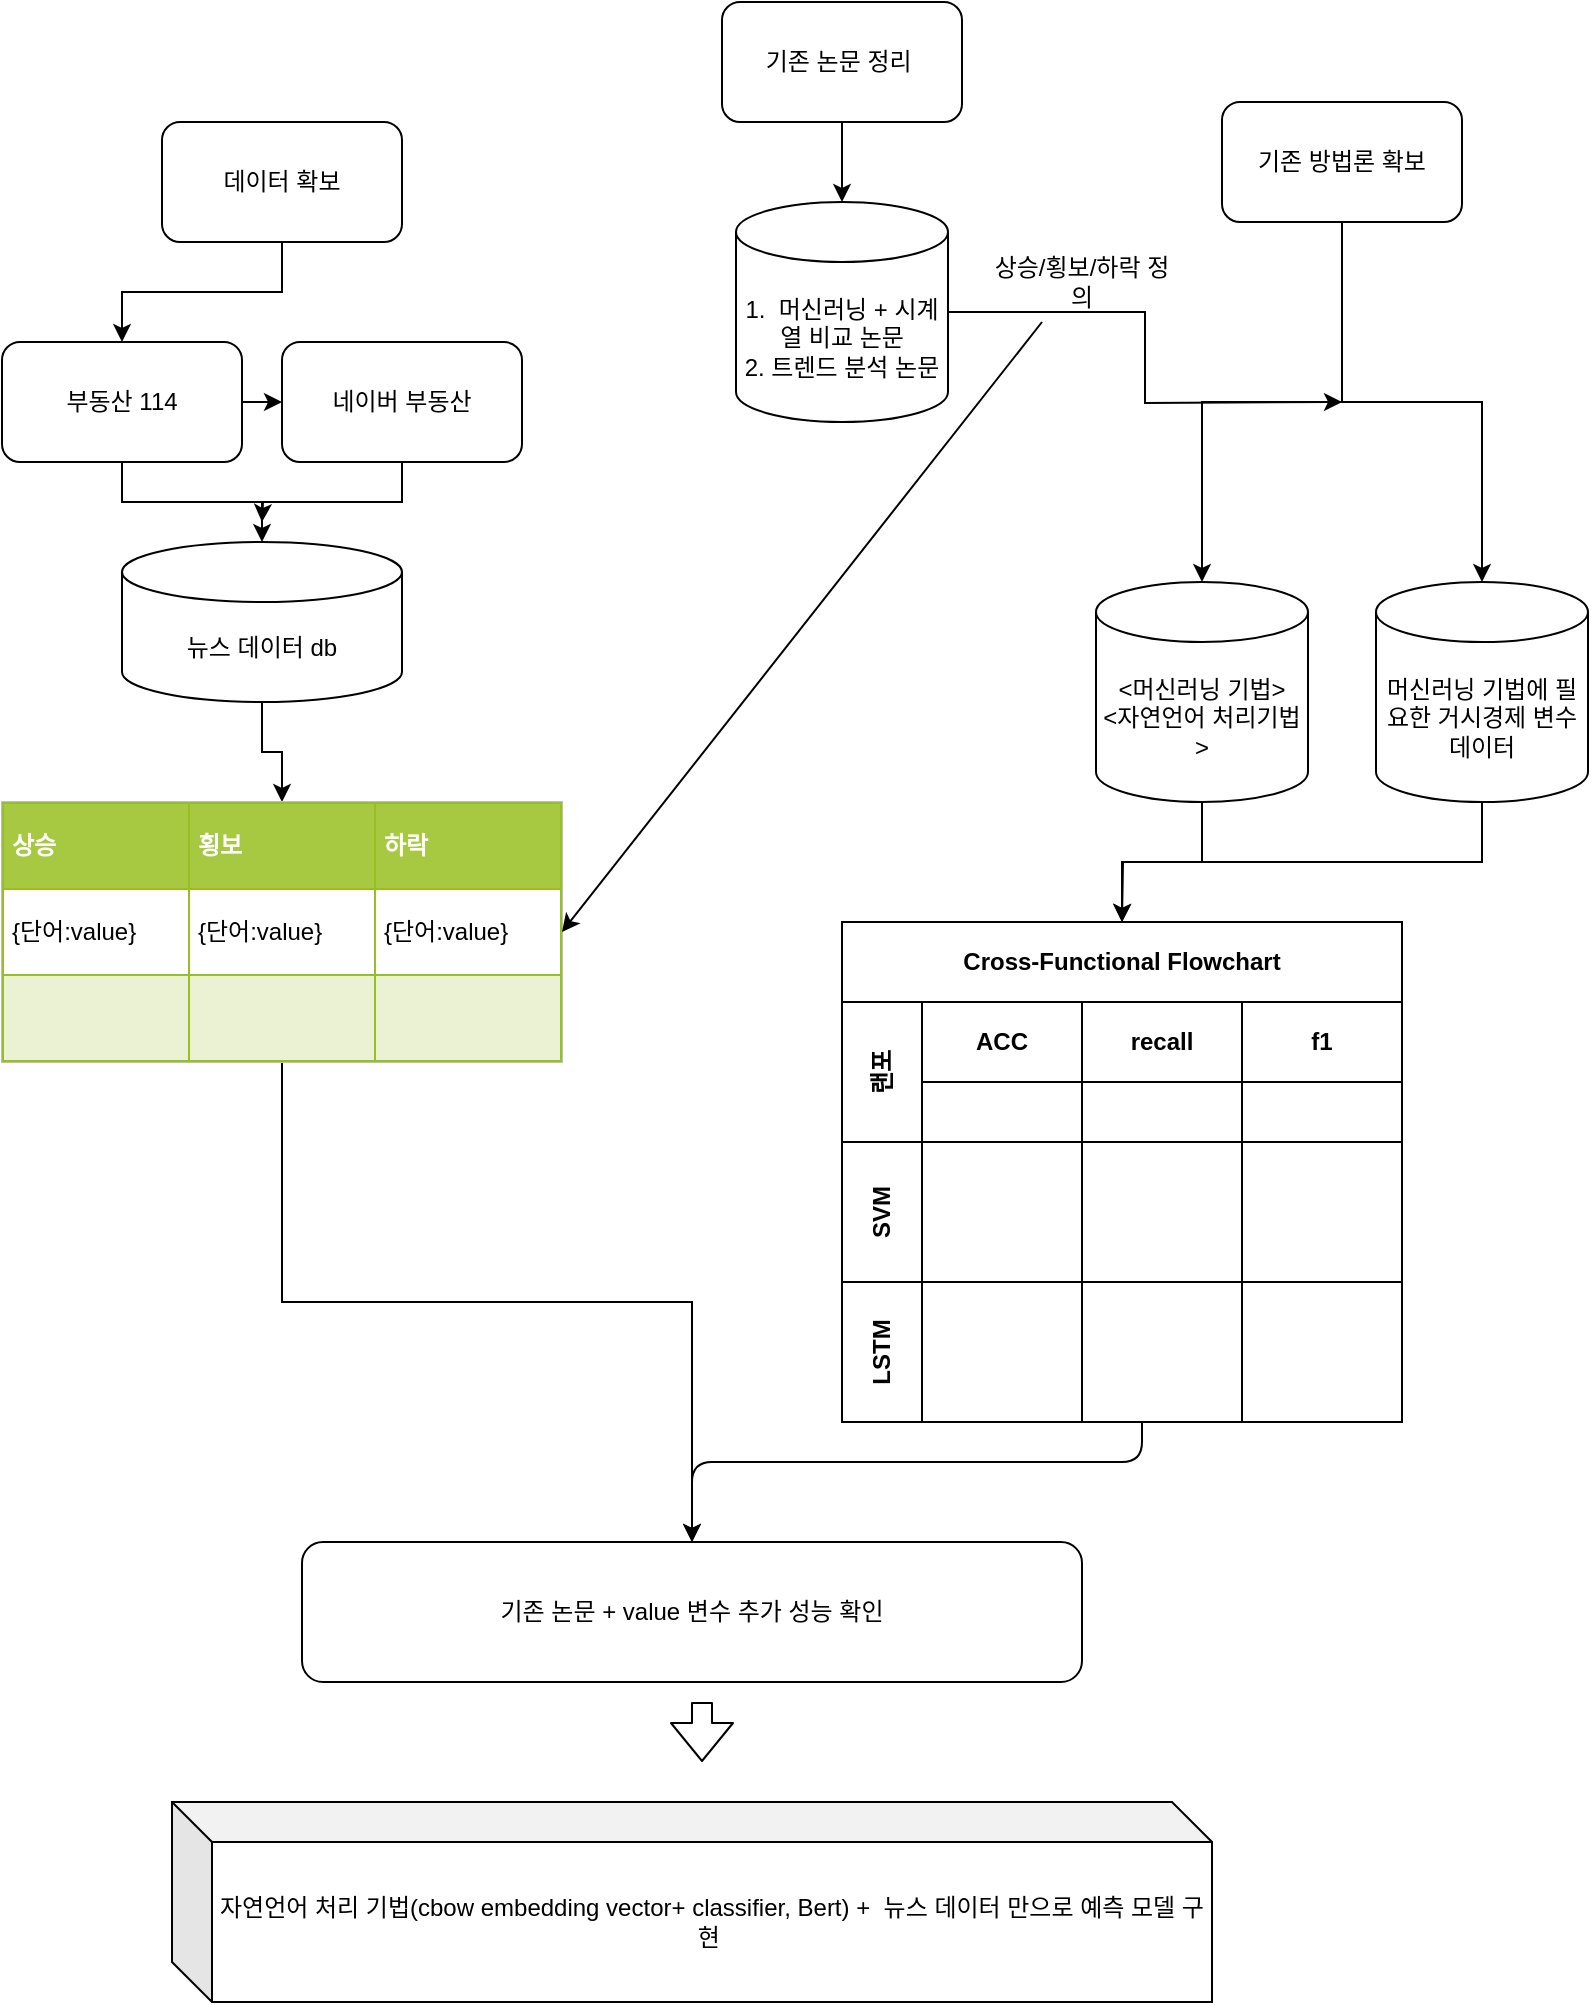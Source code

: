 <mxfile version="14.4.8" type="github"><diagram id="U1bnuGQKikLb_KLcGihO" name="Page-1"><mxGraphModel dx="1426" dy="800" grid="1" gridSize="10" guides="1" tooltips="1" connect="1" arrows="1" fold="1" page="1" pageScale="1" pageWidth="827" pageHeight="1169" math="0" shadow="0"><root><mxCell id="0"/><mxCell id="1" parent="0"/><mxCell id="t71am8RYP-MXdgxq2AsJ-11" style="edgeStyle=orthogonalEdgeStyle;rounded=0;orthogonalLoop=1;jettySize=auto;html=1;exitX=0.5;exitY=1;exitDx=0;exitDy=0;" edge="1" parent="1" source="t71am8RYP-MXdgxq2AsJ-1" target="t71am8RYP-MXdgxq2AsJ-4"><mxGeometry relative="1" as="geometry"/></mxCell><mxCell id="t71am8RYP-MXdgxq2AsJ-1" value="데이터 확보" style="rounded=1;whiteSpace=wrap;html=1;" vertex="1" parent="1"><mxGeometry x="90" y="110" width="120" height="60" as="geometry"/></mxCell><mxCell id="t71am8RYP-MXdgxq2AsJ-13" style="edgeStyle=orthogonalEdgeStyle;rounded=0;orthogonalLoop=1;jettySize=auto;html=1;exitX=0.5;exitY=1;exitDx=0;exitDy=0;entryX=0.5;entryY=0;entryDx=0;entryDy=0;entryPerimeter=0;" edge="1" parent="1" source="t71am8RYP-MXdgxq2AsJ-2" target="t71am8RYP-MXdgxq2AsJ-8"><mxGeometry relative="1" as="geometry"/></mxCell><mxCell id="t71am8RYP-MXdgxq2AsJ-2" value="기존 논문 정리&amp;nbsp;&lt;span style=&quot;color: rgba(0 , 0 , 0 , 0) ; font-family: monospace ; font-size: 0px&quot;&gt;%3CmxGraphModel%3E%3Croot%3E%3CmxCell%20id%3D%220%22%2F%3E%3CmxCell%20id%3D%221%22%20parent%3D%220%22%2F%3E%3CmxCell%20id%3D%222%22%20value%3D%22%22%20style%3D%22rounded%3D1%3BwhiteSpace%3Dwrap%3Bhtml%3D1%3B%22%20vertex%3D%221%22%20parent%3D%221%22%3E%3CmxGeometry%20x%3D%2260%22%20y%3D%22100%22%20width%3D%22120%22%20height%3D%2260%22%20as%3D%22geometry%22%2F%3E%3C%2FmxCell%3E%3C%2Froot%3E%3C%2FmxGraphModel%3E&lt;/span&gt;" style="rounded=1;whiteSpace=wrap;html=1;" vertex="1" parent="1"><mxGeometry x="370" y="50" width="120" height="60" as="geometry"/></mxCell><mxCell id="t71am8RYP-MXdgxq2AsJ-14" style="edgeStyle=orthogonalEdgeStyle;rounded=0;orthogonalLoop=1;jettySize=auto;html=1;exitX=0.5;exitY=1;exitDx=0;exitDy=0;entryX=0.5;entryY=0;entryDx=0;entryDy=0;entryPerimeter=0;" edge="1" parent="1" source="t71am8RYP-MXdgxq2AsJ-3" target="t71am8RYP-MXdgxq2AsJ-9"><mxGeometry relative="1" as="geometry"/></mxCell><mxCell id="t71am8RYP-MXdgxq2AsJ-15" style="edgeStyle=orthogonalEdgeStyle;rounded=0;orthogonalLoop=1;jettySize=auto;html=1;exitX=0.5;exitY=1;exitDx=0;exitDy=0;" edge="1" parent="1" source="t71am8RYP-MXdgxq2AsJ-3" target="t71am8RYP-MXdgxq2AsJ-10"><mxGeometry relative="1" as="geometry"/></mxCell><mxCell id="t71am8RYP-MXdgxq2AsJ-3" value="기존 방법론 확보" style="rounded=1;whiteSpace=wrap;html=1;" vertex="1" parent="1"><mxGeometry x="620" y="100" width="120" height="60" as="geometry"/></mxCell><mxCell id="t71am8RYP-MXdgxq2AsJ-12" style="edgeStyle=orthogonalEdgeStyle;rounded=0;orthogonalLoop=1;jettySize=auto;html=1;exitX=1;exitY=0.5;exitDx=0;exitDy=0;entryX=0;entryY=0.5;entryDx=0;entryDy=0;" edge="1" parent="1" source="t71am8RYP-MXdgxq2AsJ-4" target="t71am8RYP-MXdgxq2AsJ-5"><mxGeometry relative="1" as="geometry"/></mxCell><mxCell id="t71am8RYP-MXdgxq2AsJ-46" style="edgeStyle=orthogonalEdgeStyle;rounded=0;orthogonalLoop=1;jettySize=auto;html=1;exitX=0.5;exitY=1;exitDx=0;exitDy=0;" edge="1" parent="1" source="t71am8RYP-MXdgxq2AsJ-4" target="t71am8RYP-MXdgxq2AsJ-45"><mxGeometry relative="1" as="geometry"/></mxCell><mxCell id="t71am8RYP-MXdgxq2AsJ-4" value="부동산 114&lt;span style=&quot;color: rgba(0 , 0 , 0 , 0) ; font-family: monospace ; font-size: 0px&quot;&gt;%3CmxGraphModel%3E%3Croot%3E%3CmxCell%20id%3D%220%22%2F%3E%3CmxCell%20id%3D%221%22%20parent%3D%220%22%2F%3E%3CmxCell%20id%3D%222%22%20value%3D%22%EA%B8%B0%EC%A1%B4%20%EB%85%BC%EB%AC%B8%20%EC%A0%95%EB%A6%AC%26amp%3Bnbsp%3B%26lt%3Bspan%20style%3D%26quot%3Bcolor%3A%20rgba(0%20%2C%200%20%2C%200%20%2C%200)%20%3B%20font-family%3A%20monospace%20%3B%20font-size%3A%200px%26quot%3B%26gt%3B%253CmxGraphModel%253E%253Croot%253E%253CmxCell%2520id%253D%25220%2522%252F%253E%253CmxCell%2520id%253D%25221%2522%2520parent%253D%25220%2522%252F%253E%253CmxCell%2520id%253D%25222%2522%2520value%253D%2522%2522%2520style%253D%2522rounded%253D1%253BwhiteSpace%253Dwrap%253Bhtml%253D1%253B%2522%2520vertex%253D%25221%2522%2520parent%253D%25221%2522%253E%253CmxGeometry%2520x%253D%252260%2522%2520y%253D%2522100%2522%2520width%253D%2522120%2522%2520height%253D%252260%2522%2520as%253D%2522geometry%2522%252F%253E%253C%252FmxCell%253E%253C%252Froot%253E%253C%252FmxGraphModel%253E%26lt%3B%2Fspan%26gt%3B%22%20style%3D%22rounded%3D1%3BwhiteSpace%3Dwrap%3Bhtml%3D1%3B%22%20vertex%3D%221%22%20parent%3D%221%22%3E%3CmxGeometry%20x%3D%22240%22%20y%3D%22100%22%20width%3D%22120%22%20height%3D%2260%22%20as%3D%22geometry%22%2F%3E%3C%2FmxCell%3E%3C%2Froot%3E%3C%2FmxGraphModel%3E&lt;/span&gt;" style="rounded=1;whiteSpace=wrap;html=1;" vertex="1" parent="1"><mxGeometry x="10" y="220" width="120" height="60" as="geometry"/></mxCell><mxCell id="t71am8RYP-MXdgxq2AsJ-47" style="edgeStyle=orthogonalEdgeStyle;rounded=0;orthogonalLoop=1;jettySize=auto;html=1;exitX=0.5;exitY=1;exitDx=0;exitDy=0;" edge="1" parent="1" source="t71am8RYP-MXdgxq2AsJ-5"><mxGeometry relative="1" as="geometry"><mxPoint x="140" y="310" as="targetPoint"/></mxGeometry></mxCell><mxCell id="t71am8RYP-MXdgxq2AsJ-5" value="네이버 부동산" style="rounded=1;whiteSpace=wrap;html=1;" vertex="1" parent="1"><mxGeometry x="150" y="220" width="120" height="60" as="geometry"/></mxCell><mxCell id="t71am8RYP-MXdgxq2AsJ-42" style="edgeStyle=orthogonalEdgeStyle;rounded=0;orthogonalLoop=1;jettySize=auto;html=1;exitX=1;exitY=0.5;exitDx=0;exitDy=0;exitPerimeter=0;" edge="1" parent="1" source="t71am8RYP-MXdgxq2AsJ-8"><mxGeometry relative="1" as="geometry"><mxPoint x="680" y="250" as="targetPoint"/></mxGeometry></mxCell><mxCell id="t71am8RYP-MXdgxq2AsJ-8" value="1. &amp;nbsp;머신러닝 + 시계열 비교 논문&lt;br&gt;2. 트렌드 분석 논문" style="shape=cylinder3;whiteSpace=wrap;html=1;boundedLbl=1;backgroundOutline=1;size=15;" vertex="1" parent="1"><mxGeometry x="377" y="150" width="106" height="110" as="geometry"/></mxCell><mxCell id="t71am8RYP-MXdgxq2AsJ-43" style="edgeStyle=orthogonalEdgeStyle;rounded=0;orthogonalLoop=1;jettySize=auto;html=1;exitX=0.5;exitY=1;exitDx=0;exitDy=0;exitPerimeter=0;entryX=0.5;entryY=0;entryDx=0;entryDy=0;" edge="1" parent="1" source="t71am8RYP-MXdgxq2AsJ-9" target="t71am8RYP-MXdgxq2AsJ-29"><mxGeometry relative="1" as="geometry"/></mxCell><mxCell id="t71am8RYP-MXdgxq2AsJ-9" value="&amp;lt;머신러닝 기법&amp;gt;&lt;br&gt;&amp;lt;자연언어 처리기법&amp;gt;&lt;br&gt;" style="shape=cylinder3;whiteSpace=wrap;html=1;boundedLbl=1;backgroundOutline=1;size=15;" vertex="1" parent="1"><mxGeometry x="557" y="340" width="106" height="110" as="geometry"/></mxCell><mxCell id="t71am8RYP-MXdgxq2AsJ-44" style="edgeStyle=orthogonalEdgeStyle;rounded=0;orthogonalLoop=1;jettySize=auto;html=1;exitX=0.5;exitY=1;exitDx=0;exitDy=0;exitPerimeter=0;" edge="1" parent="1" source="t71am8RYP-MXdgxq2AsJ-10"><mxGeometry relative="1" as="geometry"><mxPoint x="570" y="510" as="targetPoint"/></mxGeometry></mxCell><mxCell id="t71am8RYP-MXdgxq2AsJ-10" value="머신러닝 기법에 필요한 거시경제 변수 &lt;br&gt;데이터" style="shape=cylinder3;whiteSpace=wrap;html=1;boundedLbl=1;backgroundOutline=1;size=15;" vertex="1" parent="1"><mxGeometry x="697" y="340" width="106" height="110" as="geometry"/></mxCell><mxCell id="t71am8RYP-MXdgxq2AsJ-29" value="Cross-Functional Flowchart" style="shape=table;childLayout=tableLayout;rowLines=0;columnLines=0;startSize=40;html=1;whiteSpace=wrap;collapsible=0;recursiveResize=0;expand=0;pointerEvents=0;fontStyle=1;align=center;" vertex="1" parent="1"><mxGeometry x="430" y="510" width="280" height="250" as="geometry"/></mxCell><mxCell id="t71am8RYP-MXdgxq2AsJ-30" value="랜포&lt;br&gt;" style="swimlane;horizontal=0;points=[[0,0.5],[1,0.5]];portConstraint=eastwest;startSize=40;html=1;whiteSpace=wrap;collapsible=0;recursiveResize=0;expand=0;pointerEvents=0;fontStyle=1" vertex="1" parent="t71am8RYP-MXdgxq2AsJ-29"><mxGeometry y="40" width="280" height="70" as="geometry"/></mxCell><mxCell id="t71am8RYP-MXdgxq2AsJ-31" value="ACC" style="swimlane;connectable=0;startSize=40;html=1;whiteSpace=wrap;collapsible=0;recursiveResize=0;expand=0;pointerEvents=0;" vertex="1" parent="t71am8RYP-MXdgxq2AsJ-30"><mxGeometry x="40" width="80" height="70" as="geometry"/></mxCell><mxCell id="t71am8RYP-MXdgxq2AsJ-32" value="recall" style="swimlane;connectable=0;startSize=40;html=1;whiteSpace=wrap;collapsible=0;recursiveResize=0;expand=0;pointerEvents=0;" vertex="1" parent="t71am8RYP-MXdgxq2AsJ-30"><mxGeometry x="120" width="80" height="70" as="geometry"/></mxCell><mxCell id="t71am8RYP-MXdgxq2AsJ-33" value="f1" style="swimlane;connectable=0;startSize=40;html=1;whiteSpace=wrap;collapsible=0;recursiveResize=0;expand=0;pointerEvents=0;" vertex="1" parent="t71am8RYP-MXdgxq2AsJ-30"><mxGeometry x="200" width="80" height="70" as="geometry"/></mxCell><mxCell id="t71am8RYP-MXdgxq2AsJ-34" value="SVM" style="swimlane;horizontal=0;points=[[0,0.5],[1,0.5]];portConstraint=eastwest;startSize=40;html=1;whiteSpace=wrap;collapsible=0;recursiveResize=0;expand=0;pointerEvents=0;" vertex="1" parent="t71am8RYP-MXdgxq2AsJ-29"><mxGeometry y="110" width="280" height="70" as="geometry"/></mxCell><mxCell id="t71am8RYP-MXdgxq2AsJ-35" value="" style="swimlane;connectable=0;startSize=0;html=1;whiteSpace=wrap;collapsible=0;recursiveResize=0;expand=0;pointerEvents=0;" vertex="1" parent="t71am8RYP-MXdgxq2AsJ-34"><mxGeometry x="40" width="80" height="70" as="geometry"/></mxCell><mxCell id="t71am8RYP-MXdgxq2AsJ-36" value="" style="swimlane;connectable=0;startSize=0;html=1;whiteSpace=wrap;collapsible=0;recursiveResize=0;expand=0;pointerEvents=0;" vertex="1" parent="t71am8RYP-MXdgxq2AsJ-34"><mxGeometry x="120" width="80" height="70" as="geometry"/></mxCell><mxCell id="t71am8RYP-MXdgxq2AsJ-37" value="" style="swimlane;connectable=0;startSize=0;html=1;whiteSpace=wrap;collapsible=0;recursiveResize=0;expand=0;pointerEvents=0;" vertex="1" parent="t71am8RYP-MXdgxq2AsJ-34"><mxGeometry x="200" width="80" height="70" as="geometry"/></mxCell><mxCell id="t71am8RYP-MXdgxq2AsJ-38" value="LSTM" style="swimlane;horizontal=0;points=[[0,0.5],[1,0.5]];portConstraint=eastwest;startSize=40;html=1;whiteSpace=wrap;collapsible=0;recursiveResize=0;expand=0;pointerEvents=0;" vertex="1" parent="t71am8RYP-MXdgxq2AsJ-29"><mxGeometry y="180" width="280" height="70" as="geometry"/></mxCell><mxCell id="t71am8RYP-MXdgxq2AsJ-39" value="" style="swimlane;connectable=0;startSize=0;html=1;whiteSpace=wrap;collapsible=0;recursiveResize=0;expand=0;pointerEvents=0;" vertex="1" parent="t71am8RYP-MXdgxq2AsJ-38"><mxGeometry x="40" width="80" height="70" as="geometry"/></mxCell><mxCell id="t71am8RYP-MXdgxq2AsJ-40" value="" style="swimlane;connectable=0;startSize=0;html=1;whiteSpace=wrap;collapsible=0;recursiveResize=0;expand=0;pointerEvents=0;" vertex="1" parent="t71am8RYP-MXdgxq2AsJ-38"><mxGeometry x="120" width="80" height="70" as="geometry"/></mxCell><mxCell id="t71am8RYP-MXdgxq2AsJ-41" value="" style="swimlane;connectable=0;startSize=0;html=1;whiteSpace=wrap;collapsible=0;recursiveResize=0;expand=0;pointerEvents=0;" vertex="1" parent="t71am8RYP-MXdgxq2AsJ-38"><mxGeometry x="200" width="80" height="70" as="geometry"/></mxCell><mxCell id="t71am8RYP-MXdgxq2AsJ-50" style="edgeStyle=orthogonalEdgeStyle;rounded=0;orthogonalLoop=1;jettySize=auto;html=1;exitX=0.5;exitY=1;exitDx=0;exitDy=0;exitPerimeter=0;" edge="1" parent="1" source="t71am8RYP-MXdgxq2AsJ-45" target="t71am8RYP-MXdgxq2AsJ-48"><mxGeometry relative="1" as="geometry"/></mxCell><mxCell id="t71am8RYP-MXdgxq2AsJ-45" value="뉴스 데이터 db" style="shape=cylinder3;whiteSpace=wrap;html=1;boundedLbl=1;backgroundOutline=1;size=15;" vertex="1" parent="1"><mxGeometry x="70" y="320" width="140" height="80" as="geometry"/></mxCell><mxCell id="t71am8RYP-MXdgxq2AsJ-58" style="edgeStyle=orthogonalEdgeStyle;rounded=0;orthogonalLoop=1;jettySize=auto;html=1;exitX=0.5;exitY=1;exitDx=0;exitDy=0;" edge="1" parent="1" source="t71am8RYP-MXdgxq2AsJ-48" target="t71am8RYP-MXdgxq2AsJ-57"><mxGeometry relative="1" as="geometry"/></mxCell><mxCell id="t71am8RYP-MXdgxq2AsJ-48" value="&lt;table border=&quot;1&quot; width=&quot;100%&quot; cellpadding=&quot;4&quot; style=&quot;width: 100% ; height: 100% ; border-collapse: collapse&quot;&gt;&lt;tbody&gt;&lt;tr style=&quot;background-color: #a7c942 ; color: #ffffff ; border: 1px solid #98bf21&quot;&gt;&lt;th align=&quot;left&quot;&gt;상승&lt;/th&gt;&lt;th align=&quot;left&quot;&gt;횡보&lt;/th&gt;&lt;th align=&quot;left&quot;&gt;하락&lt;/th&gt;&lt;/tr&gt;&lt;tr style=&quot;border: 1px solid #98bf21&quot;&gt;&lt;td&gt;{단어:value}&lt;/td&gt;&lt;td&gt;{단어:value}&lt;/td&gt;&lt;td&gt;{단어:value}&lt;/td&gt;&lt;/tr&gt;&lt;tr style=&quot;background-color: #eaf2d3 ; border: 1px solid #98bf21&quot;&gt;&lt;td&gt;&lt;br&gt;&lt;/td&gt;&lt;td&gt;&lt;/td&gt;&lt;td&gt;&lt;/td&gt;&lt;/tr&gt;&lt;/tbody&gt;&lt;/table&gt;" style="text;html=1;strokeColor=#c0c0c0;fillColor=#ffffff;overflow=fill;rounded=0;" vertex="1" parent="1"><mxGeometry x="10" y="450" width="280" height="130" as="geometry"/></mxCell><mxCell id="t71am8RYP-MXdgxq2AsJ-49" value="상승/횡보/하락 정의" style="text;html=1;strokeColor=none;fillColor=none;align=center;verticalAlign=middle;whiteSpace=wrap;rounded=0;" vertex="1" parent="1"><mxGeometry x="500" y="180" width="100" height="20" as="geometry"/></mxCell><mxCell id="t71am8RYP-MXdgxq2AsJ-56" value="" style="endArrow=classic;html=1;entryX=1;entryY=0.5;entryDx=0;entryDy=0;" edge="1" parent="1" target="t71am8RYP-MXdgxq2AsJ-48"><mxGeometry width="50" height="50" relative="1" as="geometry"><mxPoint x="530" y="210" as="sourcePoint"/><mxPoint x="410" y="420" as="targetPoint"/></mxGeometry></mxCell><mxCell id="t71am8RYP-MXdgxq2AsJ-57" value="기존 논문 + value 변수 추가 성능 확인" style="rounded=1;whiteSpace=wrap;html=1;" vertex="1" parent="1"><mxGeometry x="160" y="820" width="390" height="70" as="geometry"/></mxCell><mxCell id="t71am8RYP-MXdgxq2AsJ-59" value="" style="endArrow=classic;html=1;entryX=0.5;entryY=0;entryDx=0;entryDy=0;" edge="1" parent="1" target="t71am8RYP-MXdgxq2AsJ-57"><mxGeometry width="50" height="50" relative="1" as="geometry"><mxPoint x="580" y="760" as="sourcePoint"/><mxPoint x="410" y="690" as="targetPoint"/><Array as="points"><mxPoint x="580" y="780"/><mxPoint x="355" y="780"/></Array></mxGeometry></mxCell><mxCell id="t71am8RYP-MXdgxq2AsJ-60" value="" style="shape=flexArrow;endArrow=classic;html=1;" edge="1" parent="1"><mxGeometry width="50" height="50" relative="1" as="geometry"><mxPoint x="360" y="900" as="sourcePoint"/><mxPoint x="360" y="930" as="targetPoint"/></mxGeometry></mxCell><mxCell id="t71am8RYP-MXdgxq2AsJ-62" value="자연언어 처리 기법(cbow embedding vector+ classifier, Bert) + &amp;nbsp;뉴스 데이터 만으로 예측 모델 구현&amp;nbsp;" style="shape=cube;whiteSpace=wrap;html=1;boundedLbl=1;backgroundOutline=1;darkOpacity=0.05;darkOpacity2=0.1;" vertex="1" parent="1"><mxGeometry x="95" y="950" width="520" height="100" as="geometry"/></mxCell></root></mxGraphModel></diagram></mxfile>